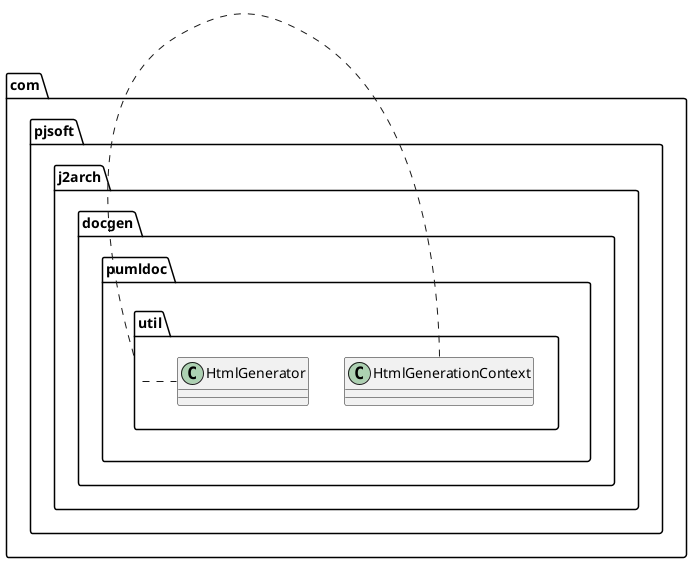 @startuml
package com.pjsoft.j2arch.docgen.pumldoc.util {
    com.pjsoft.j2arch.docgen.pumldoc.util.HtmlGenerationContext
    com.pjsoft.j2arch.docgen.pumldoc.util.HtmlGenerator
}
@enduml
